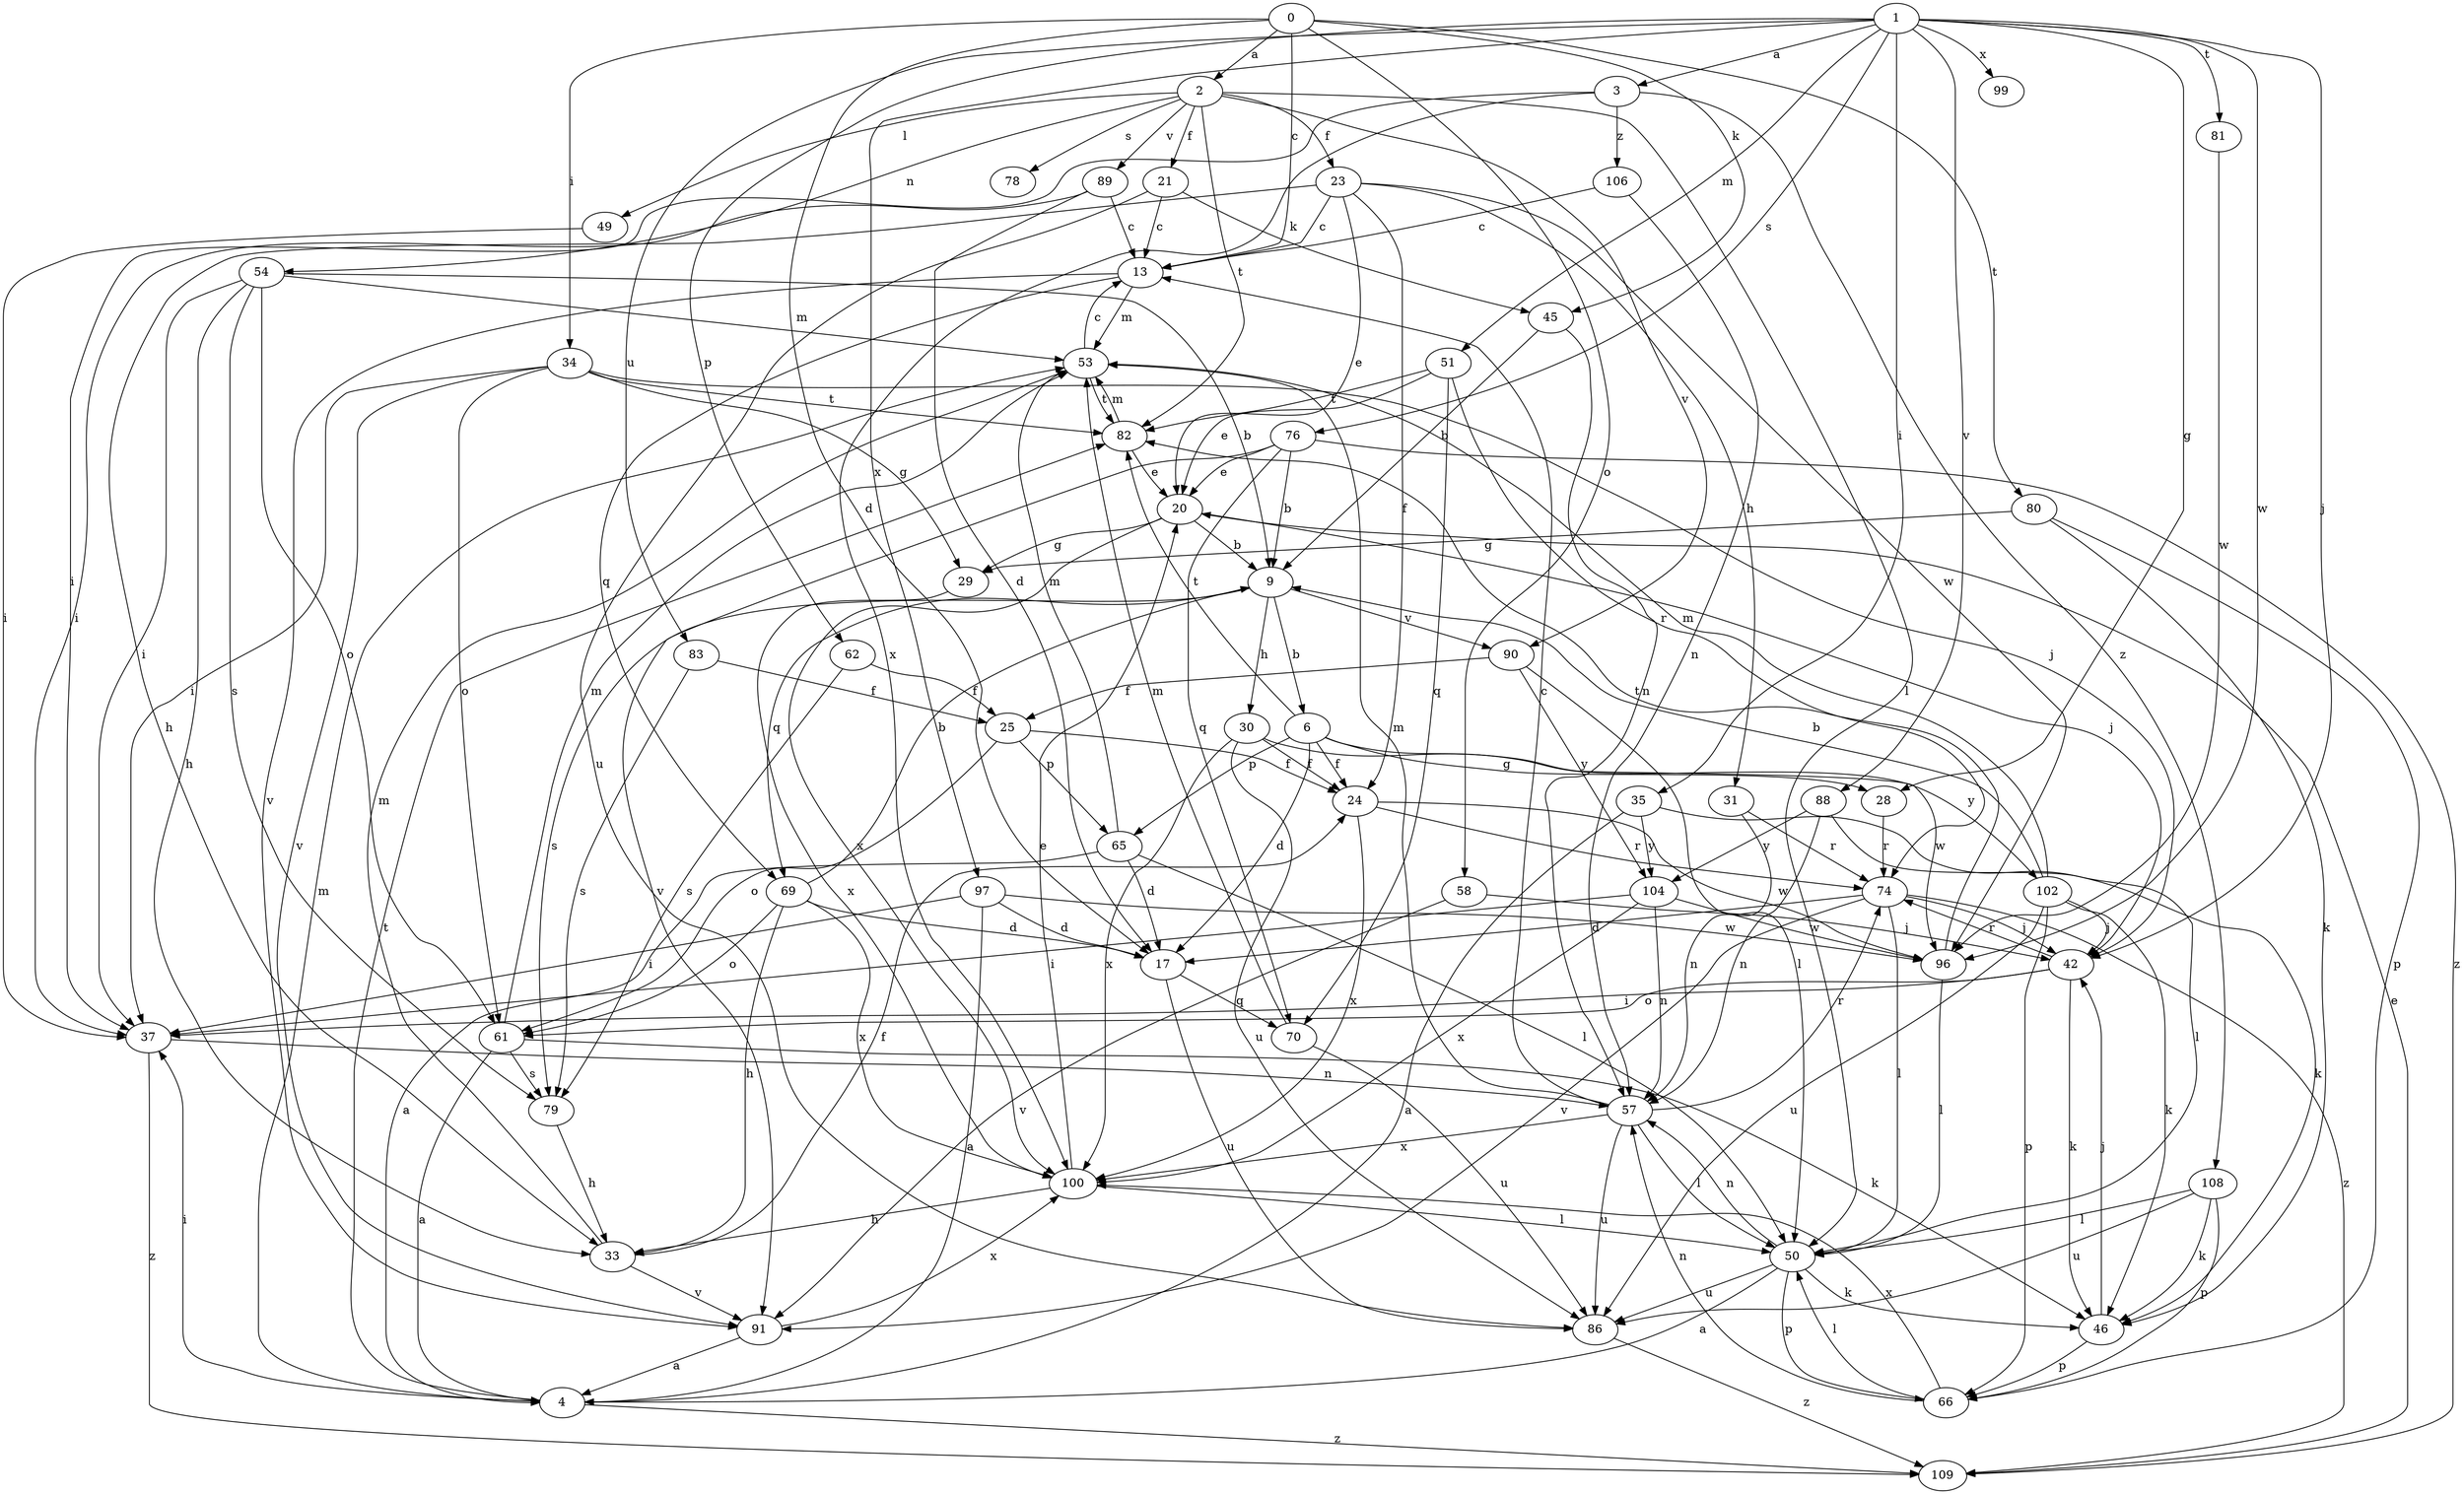 strict digraph  {
0;
1;
2;
3;
4;
6;
9;
13;
17;
20;
21;
23;
24;
25;
28;
29;
30;
31;
33;
34;
35;
37;
42;
45;
46;
49;
50;
51;
53;
54;
57;
58;
61;
62;
65;
66;
69;
70;
74;
76;
78;
79;
80;
81;
82;
83;
86;
88;
89;
90;
91;
96;
97;
99;
100;
102;
104;
106;
108;
109;
0 -> 2  [label=a];
0 -> 13  [label=c];
0 -> 17  [label=d];
0 -> 34  [label=i];
0 -> 45  [label=k];
0 -> 58  [label=o];
0 -> 80  [label=t];
1 -> 3  [label=a];
1 -> 28  [label=g];
1 -> 35  [label=i];
1 -> 42  [label=j];
1 -> 51  [label=m];
1 -> 62  [label=p];
1 -> 76  [label=s];
1 -> 81  [label=t];
1 -> 83  [label=u];
1 -> 88  [label=v];
1 -> 96  [label=w];
1 -> 97  [label=x];
1 -> 99  [label=x];
2 -> 21  [label=f];
2 -> 23  [label=f];
2 -> 49  [label=l];
2 -> 50  [label=l];
2 -> 54  [label=n];
2 -> 78  [label=s];
2 -> 82  [label=t];
2 -> 89  [label=v];
2 -> 90  [label=v];
3 -> 37  [label=i];
3 -> 100  [label=x];
3 -> 106  [label=z];
3 -> 108  [label=z];
4 -> 37  [label=i];
4 -> 53  [label=m];
4 -> 82  [label=t];
4 -> 109  [label=z];
6 -> 17  [label=d];
6 -> 24  [label=f];
6 -> 28  [label=g];
6 -> 65  [label=p];
6 -> 82  [label=t];
6 -> 102  [label=y];
9 -> 6  [label=b];
9 -> 30  [label=h];
9 -> 69  [label=q];
9 -> 79  [label=s];
9 -> 90  [label=v];
13 -> 53  [label=m];
13 -> 69  [label=q];
13 -> 91  [label=v];
17 -> 70  [label=q];
17 -> 86  [label=u];
20 -> 9  [label=b];
20 -> 29  [label=g];
20 -> 42  [label=j];
20 -> 100  [label=x];
21 -> 13  [label=c];
21 -> 45  [label=k];
21 -> 86  [label=u];
23 -> 13  [label=c];
23 -> 20  [label=e];
23 -> 24  [label=f];
23 -> 31  [label=h];
23 -> 33  [label=h];
23 -> 96  [label=w];
24 -> 74  [label=r];
24 -> 96  [label=w];
24 -> 100  [label=x];
25 -> 24  [label=f];
25 -> 61  [label=o];
25 -> 65  [label=p];
28 -> 74  [label=r];
29 -> 100  [label=x];
30 -> 24  [label=f];
30 -> 86  [label=u];
30 -> 96  [label=w];
30 -> 100  [label=x];
31 -> 57  [label=n];
31 -> 74  [label=r];
33 -> 24  [label=f];
33 -> 53  [label=m];
33 -> 91  [label=v];
34 -> 29  [label=g];
34 -> 37  [label=i];
34 -> 42  [label=j];
34 -> 61  [label=o];
34 -> 82  [label=t];
34 -> 91  [label=v];
35 -> 4  [label=a];
35 -> 46  [label=k];
35 -> 104  [label=y];
37 -> 57  [label=n];
37 -> 109  [label=z];
42 -> 37  [label=i];
42 -> 46  [label=k];
42 -> 61  [label=o];
42 -> 74  [label=r];
45 -> 9  [label=b];
45 -> 57  [label=n];
46 -> 42  [label=j];
46 -> 66  [label=p];
49 -> 37  [label=i];
50 -> 4  [label=a];
50 -> 46  [label=k];
50 -> 57  [label=n];
50 -> 66  [label=p];
50 -> 86  [label=u];
51 -> 20  [label=e];
51 -> 70  [label=q];
51 -> 74  [label=r];
51 -> 82  [label=t];
53 -> 13  [label=c];
53 -> 82  [label=t];
54 -> 9  [label=b];
54 -> 33  [label=h];
54 -> 37  [label=i];
54 -> 53  [label=m];
54 -> 61  [label=o];
54 -> 79  [label=s];
57 -> 13  [label=c];
57 -> 50  [label=l];
57 -> 53  [label=m];
57 -> 74  [label=r];
57 -> 86  [label=u];
57 -> 100  [label=x];
58 -> 42  [label=j];
58 -> 91  [label=v];
61 -> 4  [label=a];
61 -> 46  [label=k];
61 -> 53  [label=m];
61 -> 79  [label=s];
62 -> 25  [label=f];
62 -> 79  [label=s];
65 -> 4  [label=a];
65 -> 17  [label=d];
65 -> 50  [label=l];
65 -> 53  [label=m];
66 -> 50  [label=l];
66 -> 57  [label=n];
66 -> 100  [label=x];
69 -> 9  [label=b];
69 -> 17  [label=d];
69 -> 33  [label=h];
69 -> 61  [label=o];
69 -> 100  [label=x];
70 -> 53  [label=m];
70 -> 86  [label=u];
74 -> 17  [label=d];
74 -> 42  [label=j];
74 -> 50  [label=l];
74 -> 91  [label=v];
74 -> 109  [label=z];
76 -> 9  [label=b];
76 -> 20  [label=e];
76 -> 70  [label=q];
76 -> 91  [label=v];
76 -> 109  [label=z];
79 -> 33  [label=h];
80 -> 29  [label=g];
80 -> 46  [label=k];
80 -> 66  [label=p];
81 -> 96  [label=w];
82 -> 20  [label=e];
82 -> 53  [label=m];
83 -> 25  [label=f];
83 -> 79  [label=s];
86 -> 109  [label=z];
88 -> 50  [label=l];
88 -> 57  [label=n];
88 -> 104  [label=y];
89 -> 13  [label=c];
89 -> 17  [label=d];
89 -> 37  [label=i];
90 -> 25  [label=f];
90 -> 50  [label=l];
90 -> 104  [label=y];
91 -> 4  [label=a];
91 -> 100  [label=x];
96 -> 50  [label=l];
96 -> 82  [label=t];
97 -> 4  [label=a];
97 -> 17  [label=d];
97 -> 37  [label=i];
97 -> 96  [label=w];
100 -> 20  [label=e];
100 -> 33  [label=h];
100 -> 50  [label=l];
102 -> 9  [label=b];
102 -> 42  [label=j];
102 -> 46  [label=k];
102 -> 53  [label=m];
102 -> 66  [label=p];
102 -> 86  [label=u];
104 -> 37  [label=i];
104 -> 57  [label=n];
104 -> 96  [label=w];
104 -> 100  [label=x];
106 -> 13  [label=c];
106 -> 57  [label=n];
108 -> 46  [label=k];
108 -> 50  [label=l];
108 -> 66  [label=p];
108 -> 86  [label=u];
109 -> 20  [label=e];
}
